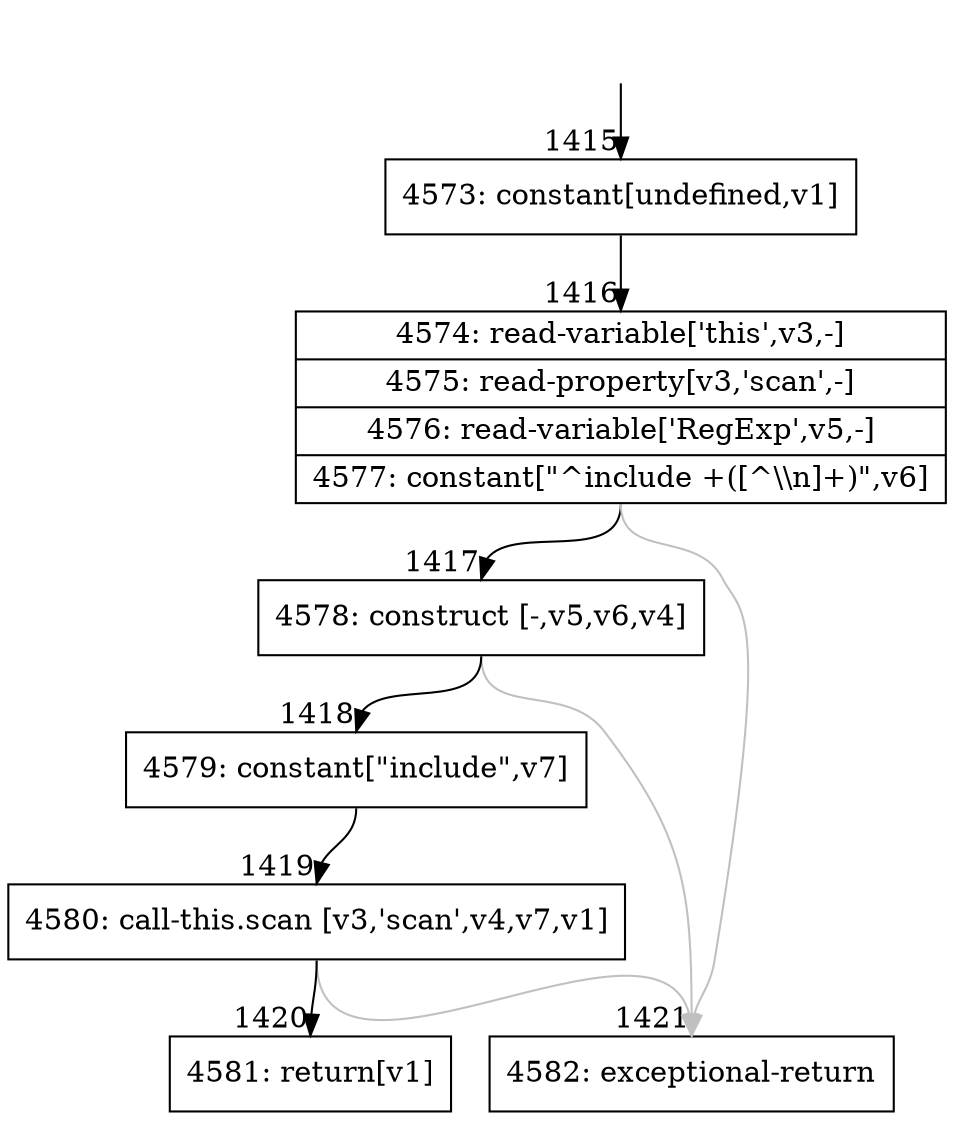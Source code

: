 digraph {
rankdir="TD"
BB_entry85[shape=none,label=""];
BB_entry85 -> BB1415 [tailport=s, headport=n, headlabel="    1415"]
BB1415 [shape=record label="{4573: constant[undefined,v1]}" ] 
BB1415 -> BB1416 [tailport=s, headport=n, headlabel="      1416"]
BB1416 [shape=record label="{4574: read-variable['this',v3,-]|4575: read-property[v3,'scan',-]|4576: read-variable['RegExp',v5,-]|4577: constant[\"^include +([^\\\\n]+)\",v6]}" ] 
BB1416 -> BB1417 [tailport=s, headport=n, headlabel="      1417"]
BB1416 -> BB1421 [tailport=s, headport=n, color=gray, headlabel="      1421"]
BB1417 [shape=record label="{4578: construct [-,v5,v6,v4]}" ] 
BB1417 -> BB1418 [tailport=s, headport=n, headlabel="      1418"]
BB1417 -> BB1421 [tailport=s, headport=n, color=gray]
BB1418 [shape=record label="{4579: constant[\"include\",v7]}" ] 
BB1418 -> BB1419 [tailport=s, headport=n, headlabel="      1419"]
BB1419 [shape=record label="{4580: call-this.scan [v3,'scan',v4,v7,v1]}" ] 
BB1419 -> BB1420 [tailport=s, headport=n, headlabel="      1420"]
BB1419 -> BB1421 [tailport=s, headport=n, color=gray]
BB1420 [shape=record label="{4581: return[v1]}" ] 
BB1421 [shape=record label="{4582: exceptional-return}" ] 
//#$~ 1578
}
